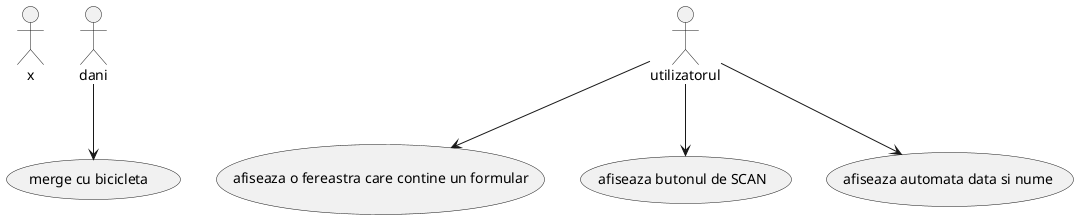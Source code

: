 @startuml
actor  x
dani-->(merge cu bicicleta )
utilizatorul-->(afiseaza o fereastra care contine un formular)
utilizatorul-->(afiseaza butonul de SCAN)
utilizatorul-->(afiseaza automata data si nume)









@enduml

